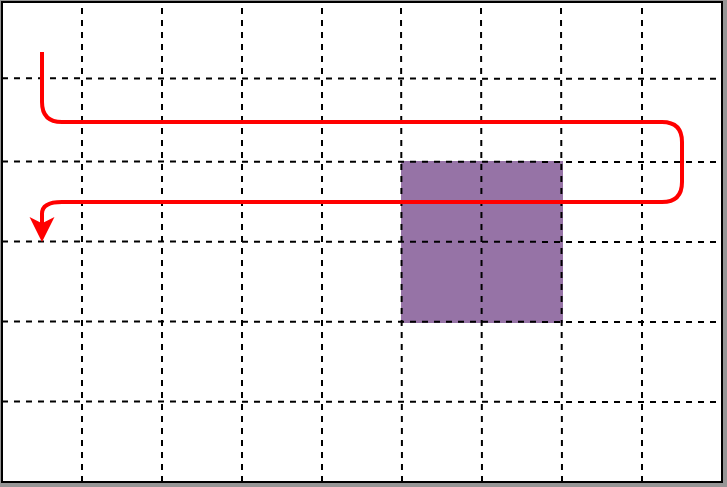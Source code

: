 <mxfile pages="1" version="11.2.8" type="device"><diagram id="2mpgm6MpTCzvVR2q03fz" name="Page-1"><mxGraphModel dx="589" dy="306" grid="1" gridSize="10" guides="1" tooltips="1" connect="1" arrows="1" fold="1" page="1" pageScale="1" pageWidth="827" pageHeight="1169" background="#969696" math="0" shadow="0"><root><mxCell id="0"/><mxCell id="1" parent="0"/><mxCell id="QUxc-ra9eE08Xn3ZIMOu-1" value="" style="rounded=0;whiteSpace=wrap;html=1;gradientColor=none;fillColor=#ffffff;comic=0;" vertex="1" parent="1"><mxGeometry x="40" y="80" width="360" height="240" as="geometry"/></mxCell><mxCell id="QUxc-ra9eE08Xn3ZIMOu-2" value="" style="whiteSpace=wrap;html=1;aspect=fixed;fillColor=#9673A6;strokeColor=#9673a6;strokeWidth=1;" vertex="1" parent="1"><mxGeometry x="240" y="160" width="80" height="80" as="geometry"/></mxCell><mxCell id="QUxc-ra9eE08Xn3ZIMOu-3" value="" style="endArrow=none;dashed=1;html=1;" edge="1" parent="1"><mxGeometry width="50" height="50" relative="1" as="geometry"><mxPoint x="80" y="320" as="sourcePoint"/><mxPoint x="80" y="80" as="targetPoint"/></mxGeometry></mxCell><mxCell id="QUxc-ra9eE08Xn3ZIMOu-4" value="" style="endArrow=none;dashed=1;html=1;" edge="1" parent="1"><mxGeometry width="50" height="50" relative="1" as="geometry"><mxPoint x="120" y="320" as="sourcePoint"/><mxPoint x="120" y="80" as="targetPoint"/></mxGeometry></mxCell><mxCell id="QUxc-ra9eE08Xn3ZIMOu-5" value="" style="endArrow=none;dashed=1;html=1;" edge="1" parent="1"><mxGeometry width="50" height="50" relative="1" as="geometry"><mxPoint x="160" y="320" as="sourcePoint"/><mxPoint x="160" y="80" as="targetPoint"/></mxGeometry></mxCell><mxCell id="QUxc-ra9eE08Xn3ZIMOu-6" value="" style="endArrow=none;dashed=1;html=1;" edge="1" parent="1"><mxGeometry width="50" height="50" relative="1" as="geometry"><mxPoint x="200" y="320" as="sourcePoint"/><mxPoint x="200" y="80" as="targetPoint"/></mxGeometry></mxCell><mxCell id="QUxc-ra9eE08Xn3ZIMOu-7" value="" style="endArrow=none;dashed=1;html=1;" edge="1" parent="1"><mxGeometry width="50" height="50" relative="1" as="geometry"><mxPoint x="240" y="320" as="sourcePoint"/><mxPoint x="239.5" y="80" as="targetPoint"/></mxGeometry></mxCell><mxCell id="QUxc-ra9eE08Xn3ZIMOu-8" value="" style="endArrow=none;dashed=1;html=1;" edge="1" parent="1"><mxGeometry width="50" height="50" relative="1" as="geometry"><mxPoint x="280" y="320" as="sourcePoint"/><mxPoint x="279.5" y="80" as="targetPoint"/></mxGeometry></mxCell><mxCell id="QUxc-ra9eE08Xn3ZIMOu-9" value="" style="endArrow=none;dashed=1;html=1;" edge="1" parent="1"><mxGeometry width="50" height="50" relative="1" as="geometry"><mxPoint x="320" y="320" as="sourcePoint"/><mxPoint x="319.5" y="80" as="targetPoint"/></mxGeometry></mxCell><mxCell id="QUxc-ra9eE08Xn3ZIMOu-10" value="" style="endArrow=none;dashed=1;html=1;" edge="1" parent="1"><mxGeometry width="50" height="50" relative="1" as="geometry"><mxPoint x="360" y="320" as="sourcePoint"/><mxPoint x="360" y="80" as="targetPoint"/></mxGeometry></mxCell><mxCell id="QUxc-ra9eE08Xn3ZIMOu-11" value="" style="endArrow=none;dashed=1;html=1;exitX=0;exitY=0.159;exitDx=0;exitDy=0;exitPerimeter=0;entryX=1;entryY=0.16;entryDx=0;entryDy=0;entryPerimeter=0;" edge="1" parent="1" source="QUxc-ra9eE08Xn3ZIMOu-1" target="QUxc-ra9eE08Xn3ZIMOu-1"><mxGeometry width="50" height="50" relative="1" as="geometry"><mxPoint x="90" y="180" as="sourcePoint"/><mxPoint x="140" y="130" as="targetPoint"/></mxGeometry></mxCell><mxCell id="QUxc-ra9eE08Xn3ZIMOu-12" value="" style="endArrow=none;dashed=1;html=1;exitX=0;exitY=0.159;exitDx=0;exitDy=0;exitPerimeter=0;entryX=1;entryY=0.16;entryDx=0;entryDy=0;entryPerimeter=0;" edge="1" parent="1"><mxGeometry width="50" height="50" relative="1" as="geometry"><mxPoint x="40" y="159.75" as="sourcePoint"/><mxPoint x="400.0" y="160" as="targetPoint"/></mxGeometry></mxCell><mxCell id="QUxc-ra9eE08Xn3ZIMOu-13" value="" style="endArrow=none;dashed=1;html=1;exitX=0;exitY=0.159;exitDx=0;exitDy=0;exitPerimeter=0;entryX=1;entryY=0.16;entryDx=0;entryDy=0;entryPerimeter=0;" edge="1" parent="1"><mxGeometry width="50" height="50" relative="1" as="geometry"><mxPoint x="40" y="199.75" as="sourcePoint"/><mxPoint x="400.0" y="200" as="targetPoint"/></mxGeometry></mxCell><mxCell id="QUxc-ra9eE08Xn3ZIMOu-14" value="" style="endArrow=none;dashed=1;html=1;exitX=0;exitY=0.159;exitDx=0;exitDy=0;exitPerimeter=0;entryX=1;entryY=0.16;entryDx=0;entryDy=0;entryPerimeter=0;" edge="1" parent="1"><mxGeometry width="50" height="50" relative="1" as="geometry"><mxPoint x="40" y="239.75" as="sourcePoint"/><mxPoint x="400.0" y="240" as="targetPoint"/></mxGeometry></mxCell><mxCell id="QUxc-ra9eE08Xn3ZIMOu-15" value="" style="endArrow=none;dashed=1;html=1;exitX=0;exitY=0.159;exitDx=0;exitDy=0;exitPerimeter=0;entryX=1;entryY=0.16;entryDx=0;entryDy=0;entryPerimeter=0;" edge="1" parent="1"><mxGeometry width="50" height="50" relative="1" as="geometry"><mxPoint x="40" y="279.75" as="sourcePoint"/><mxPoint x="400.0" y="280" as="targetPoint"/></mxGeometry></mxCell><mxCell id="QUxc-ra9eE08Xn3ZIMOu-18" value="" style="edgeStyle=segmentEdgeStyle;endArrow=classic;html=1;strokeColor=#FF0000;strokeWidth=2;" edge="1" parent="1"><mxGeometry width="50" height="50" relative="1" as="geometry"><mxPoint x="60" y="105" as="sourcePoint"/><mxPoint x="60" y="200" as="targetPoint"/><Array as="points"><mxPoint x="60" y="140"/><mxPoint x="380" y="140"/><mxPoint x="380" y="180"/><mxPoint x="60" y="180"/></Array></mxGeometry></mxCell></root></mxGraphModel></diagram></mxfile>
